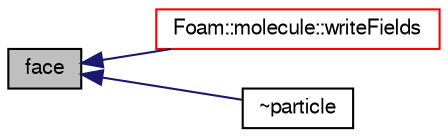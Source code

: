 digraph "face"
{
  bgcolor="transparent";
  edge [fontname="FreeSans",fontsize="10",labelfontname="FreeSans",labelfontsize="10"];
  node [fontname="FreeSans",fontsize="10",shape=record];
  rankdir="LR";
  Node4002 [label="face",height=0.2,width=0.4,color="black", fillcolor="grey75", style="filled", fontcolor="black"];
  Node4002 -> Node4003 [dir="back",color="midnightblue",fontsize="10",style="solid",fontname="FreeSans"];
  Node4003 [label="Foam::molecule::writeFields",height=0.2,width=0.4,color="red",URL="$a24390.html#aa4b4162953822603a8cfb0ee3ca761c0"];
  Node4002 -> Node4005 [dir="back",color="midnightblue",fontsize="10",style="solid",fontname="FreeSans"];
  Node4005 [label="~particle",height=0.2,width=0.4,color="black",URL="$a23586.html#a21cc76910d09c0550f6ce9f2ed3b2f52",tooltip="Destructor. "];
}
